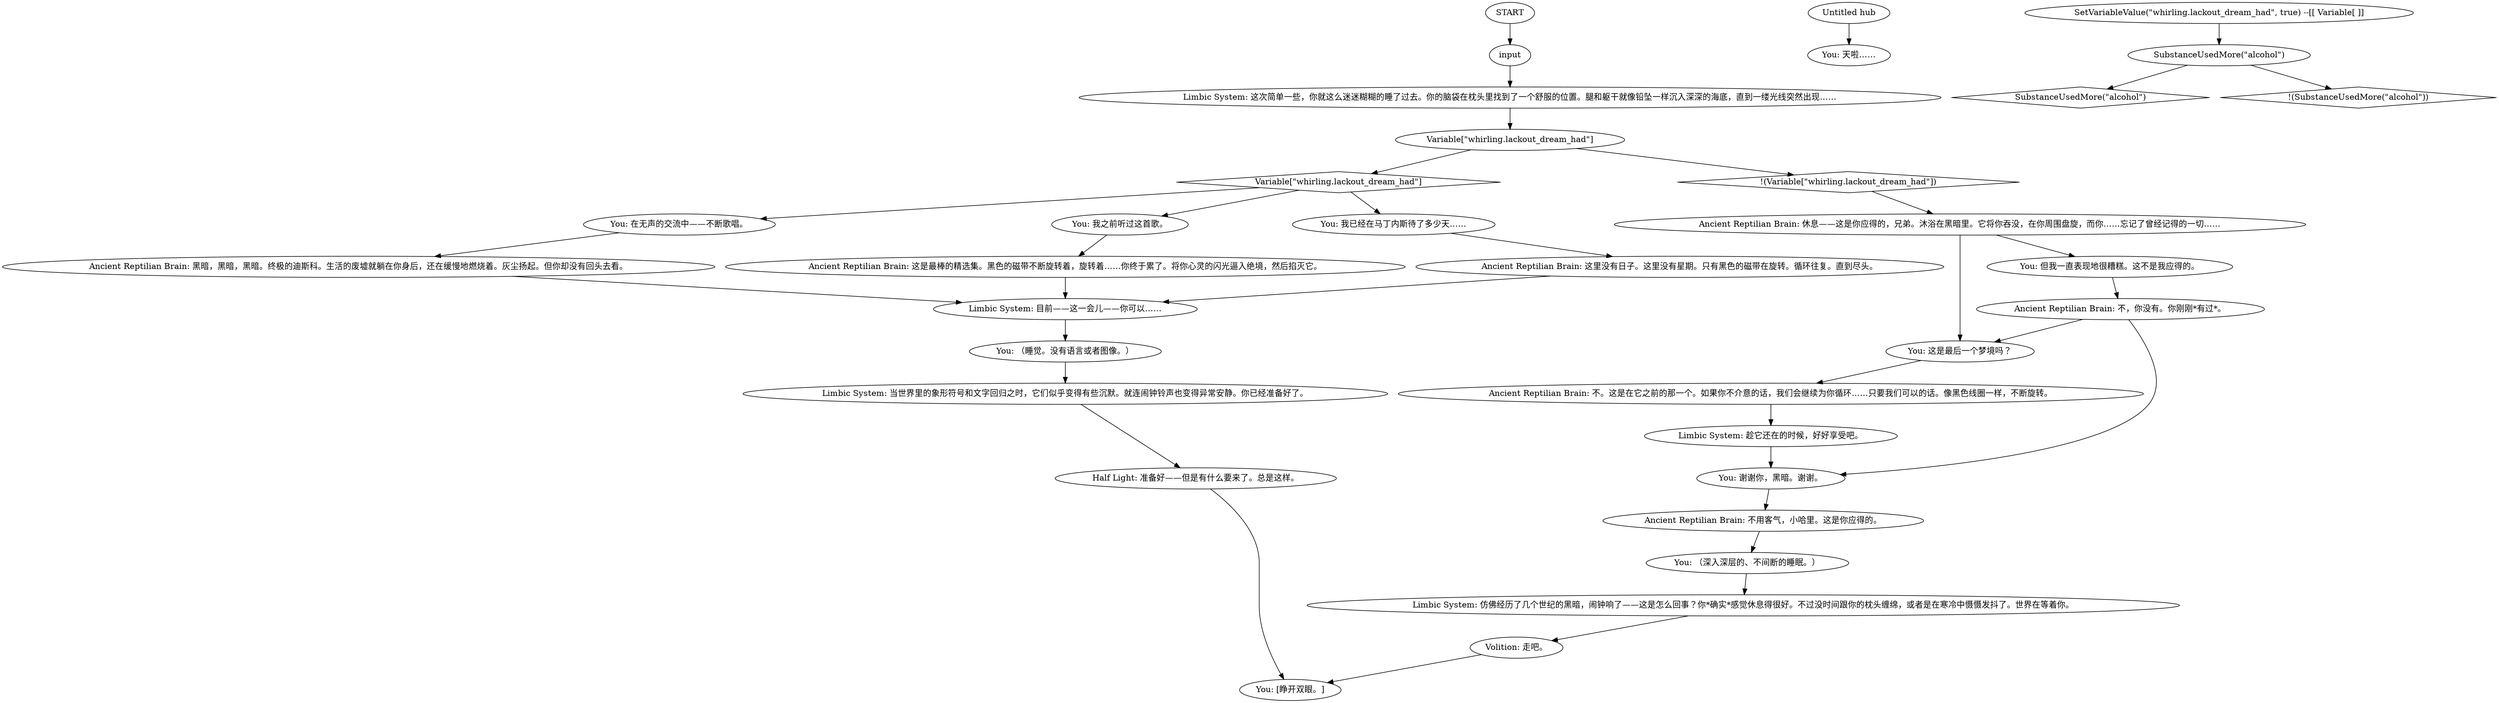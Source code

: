 # WHIRLING F2 / BLACKOUT DREAM
# Dreamless sleep, finally!
# ==================================================
digraph G {
	  0 [label="START"];
	  1 [label="input"];
	  2 [label="You: 在无声的交流中——不断歌唱。"];
	  3 [label="Ancient Reptilian Brain: 这是最棒的精选集。黑色的磁带不断旋转着，旋转着……你终于累了。将你心灵的闪光逼入绝境，然后掐灭它。"];
	  4 [label="You: 天啦……"];
	  5 [label="You: 这是最后一个梦境吗？"];
	  6 [label="Ancient Reptilian Brain: 不。这是在它之前的那一个。如果你不介意的话，我们会继续为你循环……只要我们可以的话。像黑色线圈一样，不断旋转。"];
	  7 [label="Variable[\"whirling.lackout_dream_had\"]"];
	  8 [label="Variable[\"whirling.lackout_dream_had\"]", shape=diamond];
	  9 [label="!(Variable[\"whirling.lackout_dream_had\"])", shape=diamond];
	  10 [label="Untitled hub"];
	  11 [label="You: 我之前听过这首歌。"];
	  12 [label="Limbic System: 目前——这一会儿——你可以……"];
	  13 [label="Ancient Reptilian Brain: 这里没有日子。这里没有星期。只有黑色的磁带在旋转。循环往复。直到尽头。"];
	  14 [label="Limbic System: 当世界里的象形符号和文字回归之时，它们似乎变得有些沉默。就连闹钟铃声也变得异常安静。你已经准备好了。"];
	  15 [label="Volition: 走吧。"];
	  16 [label="SetVariableValue(\"whirling.lackout_dream_had\", true) --[[ Variable[ ]]"];
	  17 [label="You: 我已经在马丁内斯待了多少天……"];
	  18 [label="Ancient Reptilian Brain: 黑暗，黑暗，黑暗。终极的迪斯科。生活的废墟就躺在你身后，还在缓慢地燃烧着。灰尘扬起。但你却没有回头去看。"];
	  19 [label="SubstanceUsedMore(\"alcohol\")"];
	  20 [label="SubstanceUsedMore(\"alcohol\")", shape=diamond];
	  21 [label="!(SubstanceUsedMore(\"alcohol\"))", shape=diamond];
	  22 [label="You: 谢谢你，黑暗。谢谢。"];
	  24 [label="Ancient Reptilian Brain: 不，你没有。你刚刚*有过*。"];
	  25 [label="Limbic System: 仿佛经历了几个世纪的黑暗，闹钟响了——这是怎么回事？你*确实*感觉休息得很好。不过没时间跟你的枕头缠绵，或者是在寒冷中慑慑发抖了。世界在等着你。"];
	  26 [label="You: [睁开双眼。]"];
	  27 [label="Limbic System: 趁它还在的时候，好好享受吧。"];
	  28 [label="You: （深入深层的、不间断的睡眠。）"];
	  29 [label="You: 但我一直表现地很糟糕。这不是我应得的。"];
	  30 [label="Half Light: 准备好——但是有什么要来了。总是这样。"];
	  31 [label="Limbic System: 这次简单一些，你就这么迷迷糊糊的睡了过去。你的脑袋在枕头里找到了一个舒服的位置。腿和躯干就像铅坠一样沉入深深的海底，直到一缕光线突然出现……"];
	  32 [label="You: （睡觉。没有语言或者图像。）"];
	  33 [label="Ancient Reptilian Brain: 休息——这是你应得的，兄弟。沐浴在黑暗里。它将你吞没，在你周围盘旋，而你……忘记了曾经记得的一切……"];
	  34 [label="Ancient Reptilian Brain: 不用客气，小哈里。这是你应得的。"];
	  0 -> 1
	  1 -> 31
	  2 -> 18
	  3 -> 12
	  5 -> 6
	  6 -> 27
	  7 -> 8
	  7 -> 9
	  8 -> 17
	  8 -> 2
	  8 -> 11
	  9 -> 33
	  10 -> 4
	  11 -> 3
	  12 -> 32
	  13 -> 12
	  14 -> 30
	  15 -> 26
	  16 -> 19
	  17 -> 13
	  18 -> 12
	  19 -> 20
	  19 -> 21
	  22 -> 34
	  24 -> 5
	  24 -> 22
	  25 -> 15
	  27 -> 22
	  28 -> 25
	  29 -> 24
	  30 -> 26
	  31 -> 7
	  32 -> 14
	  33 -> 5
	  33 -> 29
	  34 -> 28
}

